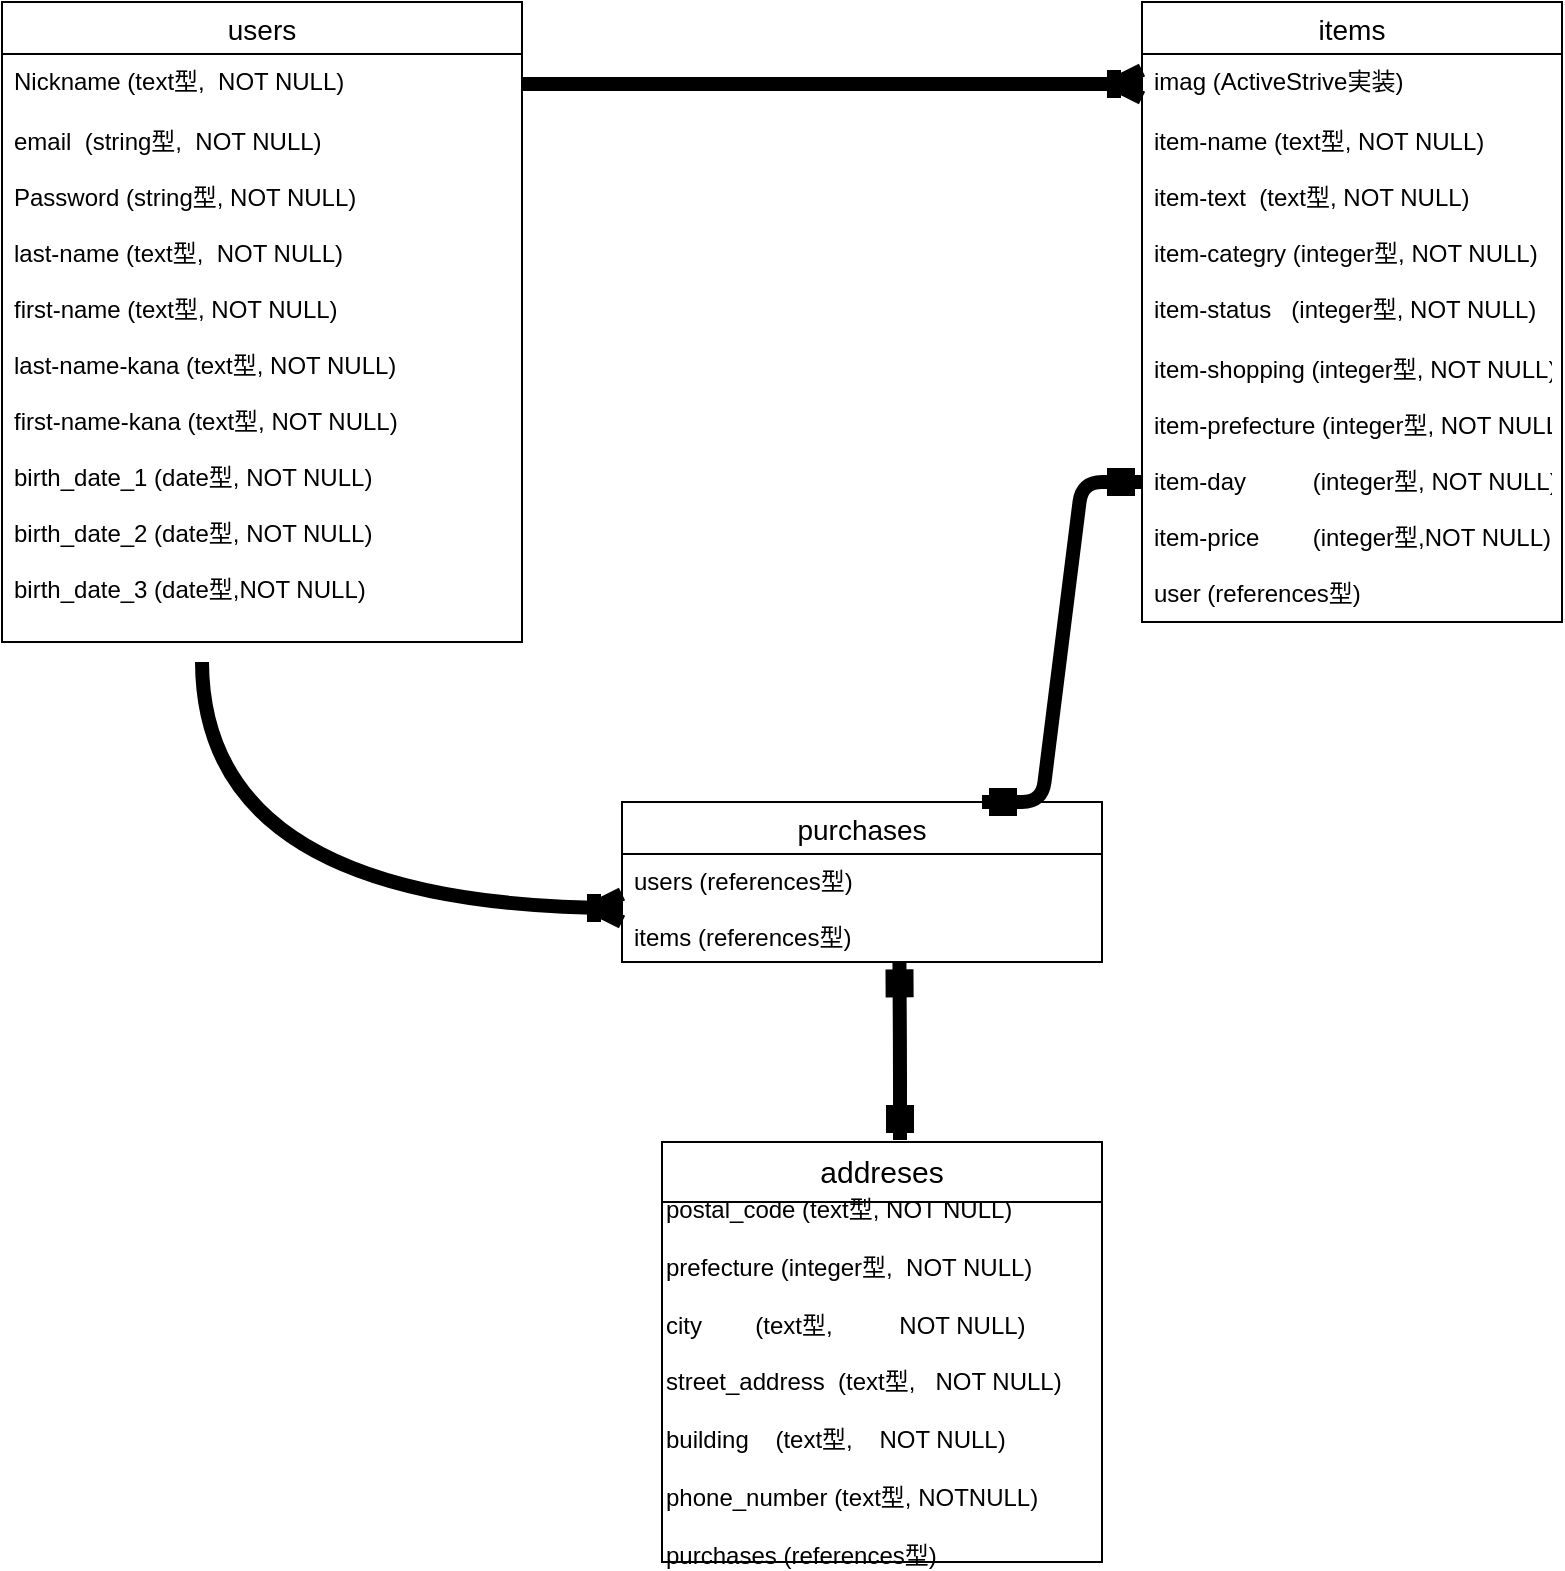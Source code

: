 <mxfile version="13.6.5">
    <diagram id="qijFTJrBJnc0dqYN5qgW" name="ページ1">
        <mxGraphModel dx="2364" dy="3604" grid="1" gridSize="10" guides="1" tooltips="1" connect="1" arrows="1" fold="1" page="1" pageScale="1" pageWidth="827" pageHeight="1169" math="0" shadow="0">
            <root>
                <mxCell id="0"/>
                <mxCell id="1" parent="0"/>
                <mxCell id="63" value="users" style="swimlane;fontStyle=0;childLayout=stackLayout;horizontal=1;startSize=26;horizontalStack=0;resizeParent=1;resizeParentMax=0;resizeLast=0;collapsible=1;marginBottom=0;align=center;fontSize=14;rounded=0;" vertex="1" parent="1">
                    <mxGeometry x="-1650" y="-2080" width="260" height="320" as="geometry"/>
                </mxCell>
                <mxCell id="65" value="Nickname (text型,  NOT NULL)" style="text;strokeColor=none;fillColor=none;spacingLeft=4;spacingRight=4;overflow=hidden;rotatable=0;points=[[0,0.5],[1,0.5]];portConstraint=eastwest;fontSize=12;" vertex="1" parent="63">
                    <mxGeometry y="26" width="260" height="30" as="geometry"/>
                </mxCell>
                <mxCell id="66" value="email  (string型,  NOT NULL)&#10;&#10;Password (string型, NOT NULL)&#10;&#10;last-name (text型,  NOT NULL)&#10;&#10;first-name (text型, NOT NULL)&#10;&#10;last-name-kana (text型, NOT NULL)&#10;&#10;first-name-kana (text型, NOT NULL)&#10;&#10;birth_date_1 (date型, NOT NULL)&#10;&#10;birth_date_2 (date型, NOT NULL)&#10;&#10;birth_date_3 (date型,NOT NULL)" style="text;strokeColor=none;fillColor=none;spacingLeft=4;spacingRight=4;overflow=hidden;rotatable=0;points=[[0,0.5],[1,0.5]];portConstraint=eastwest;fontSize=12;" vertex="1" parent="63">
                    <mxGeometry y="56" width="260" height="264" as="geometry"/>
                </mxCell>
                <mxCell id="110" style="edgeStyle=orthogonalEdgeStyle;rounded=1;orthogonalLoop=1;jettySize=auto;html=1;exitX=1;exitY=0.5;exitDx=0;exitDy=0;strokeWidth=6;fontSize=15;" edge="1" parent="63" source="66" target="66">
                    <mxGeometry relative="1" as="geometry"/>
                </mxCell>
                <mxCell id="116" style="edgeStyle=orthogonalEdgeStyle;rounded=1;orthogonalLoop=1;jettySize=auto;html=1;exitX=1;exitY=0.5;exitDx=0;exitDy=0;strokeWidth=6;fontSize=15;" edge="1" parent="63" source="66" target="66">
                    <mxGeometry relative="1" as="geometry"/>
                </mxCell>
                <mxCell id="88" value="items" style="swimlane;fontStyle=0;childLayout=stackLayout;horizontal=1;startSize=26;horizontalStack=0;resizeParent=1;resizeParentMax=0;resizeLast=0;collapsible=1;marginBottom=0;align=center;fontSize=14;rounded=0;" vertex="1" parent="1">
                    <mxGeometry x="-1080" y="-2080" width="210" height="310" as="geometry"/>
                </mxCell>
                <mxCell id="90" value="imag (ActiveStrive実装)&#10;　" style="text;strokeColor=none;fillColor=none;spacingLeft=4;spacingRight=4;overflow=hidden;rotatable=0;points=[[0,0.5],[1,0.5]];portConstraint=eastwest;fontSize=12;" vertex="1" parent="88">
                    <mxGeometry y="26" width="210" height="30" as="geometry"/>
                </mxCell>
                <mxCell id="91" value="item-name (text型, NOT NULL)&#10;&#10;item-text  (text型, NOT NULL)&#10;&#10;item-categry (integer型, NOT NULL)&#10;&#10;item-status   (integer型, NOT NULL)&#10;&#10;&#10;" style="text;strokeColor=none;fillColor=none;spacingLeft=4;spacingRight=4;overflow=hidden;rotatable=0;points=[[0,0.5],[1,0.5]];portConstraint=eastwest;fontSize=12;" vertex="1" parent="88">
                    <mxGeometry y="56" width="210" height="114" as="geometry"/>
                </mxCell>
                <mxCell id="70" value="item-shopping (integer型, NOT NULL)&#10;&#10;item-prefecture (integer型, NOT NULL)&#10;&#10;item-day          (integer型, NOT NULL)&#10;&#10;item-price        (integer型,NOT NULL)&#10;&#10;user (references型)&#10;" style="text;strokeColor=none;fillColor=none;spacingLeft=4;spacingRight=4;overflow=hidden;rotatable=0;points=[[0,0.5],[1,0.5]];portConstraint=eastwest;fontSize=12;" vertex="1" parent="88">
                    <mxGeometry y="170" width="210" height="140" as="geometry"/>
                </mxCell>
                <mxCell id="128" value="" style="edgeStyle=entityRelationEdgeStyle;fontSize=12;html=1;endArrow=ERoneToMany;strokeWidth=7;exitX=1;exitY=0.5;exitDx=0;exitDy=0;entryX=0;entryY=0.5;entryDx=0;entryDy=0;" edge="1" parent="1" source="65" target="90">
                    <mxGeometry width="100" height="100" relative="1" as="geometry">
                        <mxPoint x="-1290" y="-1950" as="sourcePoint"/>
                        <mxPoint x="-1190" y="-2050" as="targetPoint"/>
                    </mxGeometry>
                </mxCell>
                <mxCell id="123" value="purchases" style="swimlane;fontStyle=0;childLayout=stackLayout;horizontal=1;startSize=26;horizontalStack=0;resizeParent=1;resizeParentMax=0;resizeLast=0;collapsible=1;marginBottom=0;align=center;fontSize=14;rounded=0;" vertex="1" parent="1">
                    <mxGeometry x="-1340" y="-1680" width="240" height="80" as="geometry"/>
                </mxCell>
                <mxCell id="124" value="users (references型)&#10;&#10;items (references型)&#10;" style="text;strokeColor=none;fillColor=none;spacingLeft=4;spacingRight=4;overflow=hidden;rotatable=0;points=[[0,0.5],[1,0.5]];portConstraint=eastwest;fontSize=12;" vertex="1" parent="123">
                    <mxGeometry y="26" width="240" height="54" as="geometry"/>
                </mxCell>
                <mxCell id="141" value="" style="edgeStyle=entityRelationEdgeStyle;fontSize=12;html=1;endArrow=ERmandOne;startArrow=ERmandOne;strokeWidth=7;entryX=0;entryY=0.5;entryDx=0;entryDy=0;exitX=0.75;exitY=0;exitDx=0;exitDy=0;" edge="1" parent="1" source="123" target="70">
                    <mxGeometry width="100" height="100" relative="1" as="geometry">
                        <mxPoint x="-1240" y="-1720" as="sourcePoint"/>
                        <mxPoint x="-1140" y="-1820" as="targetPoint"/>
                    </mxGeometry>
                </mxCell>
                <mxCell id="142" value="" style="edgeStyle=orthogonalEdgeStyle;fontSize=12;html=1;endArrow=ERoneToMany;strokeWidth=7;elbow=vertical;curved=1;entryX=0;entryY=0.5;entryDx=0;entryDy=0;" edge="1" parent="1" target="124">
                    <mxGeometry width="100" height="100" relative="1" as="geometry">
                        <mxPoint x="-1550" y="-1750" as="sourcePoint"/>
                        <mxPoint x="-1290" y="-1930" as="targetPoint"/>
                    </mxGeometry>
                </mxCell>
                <mxCell id="147" value="" style="fontSize=12;html=1;endArrow=ERmandOne;startArrow=ERmandOne;strokeWidth=7;entryX=0.578;entryY=1.003;entryDx=0;entryDy=0;entryPerimeter=0;" edge="1" parent="1" target="124">
                    <mxGeometry width="100" height="100" relative="1" as="geometry">
                        <mxPoint x="-1201" y="-1511" as="sourcePoint"/>
                        <mxPoint x="-1180" y="-1600" as="targetPoint"/>
                        <Array as="points">
                            <mxPoint x="-1201" y="-1550"/>
                        </Array>
                    </mxGeometry>
                </mxCell>
                <mxCell id="67" value="addreses" style="swimlane;fontStyle=0;childLayout=stackLayout;horizontal=1;startSize=30;horizontalStack=0;resizeParent=1;resizeParentMax=0;resizeLast=0;collapsible=1;marginBottom=0;align=center;fontSize=15;rounded=0;spacingTop=-2;rotation=0;" vertex="1" parent="1">
                    <mxGeometry x="-1320" y="-1510" width="220" height="210" as="geometry"/>
                </mxCell>
                <mxCell id="108" value="postal_code (text型, NOT NULL)&lt;br&gt;&lt;br&gt;prefecture (integer型,&amp;nbsp; NOT NULL)&lt;br&gt;&lt;br&gt;city&amp;nbsp; &amp;nbsp; &amp;nbsp; &amp;nbsp; (text型,&amp;nbsp; &amp;nbsp; &amp;nbsp; &amp;nbsp; &amp;nbsp; NOT NULL)&lt;br&gt;&lt;br&gt;street_address&amp;nbsp; (text型,&amp;nbsp; &amp;nbsp;NOT NULL)&lt;br&gt;&lt;br&gt;building&amp;nbsp; &amp;nbsp; (text型,&amp;nbsp; &amp;nbsp; NOT NULL)&lt;br&gt;&lt;br&gt;phone_number (text型, NOTNULL)&lt;br&gt;&lt;br&gt;purchases (references型)&lt;br&gt;" style="text;html=1;align=left;verticalAlign=middle;resizable=0;points=[];autosize=1;" vertex="1" parent="67">
                    <mxGeometry y="30" width="220" height="180" as="geometry"/>
                </mxCell>
            </root>
        </mxGraphModel>
    </diagram>
</mxfile>